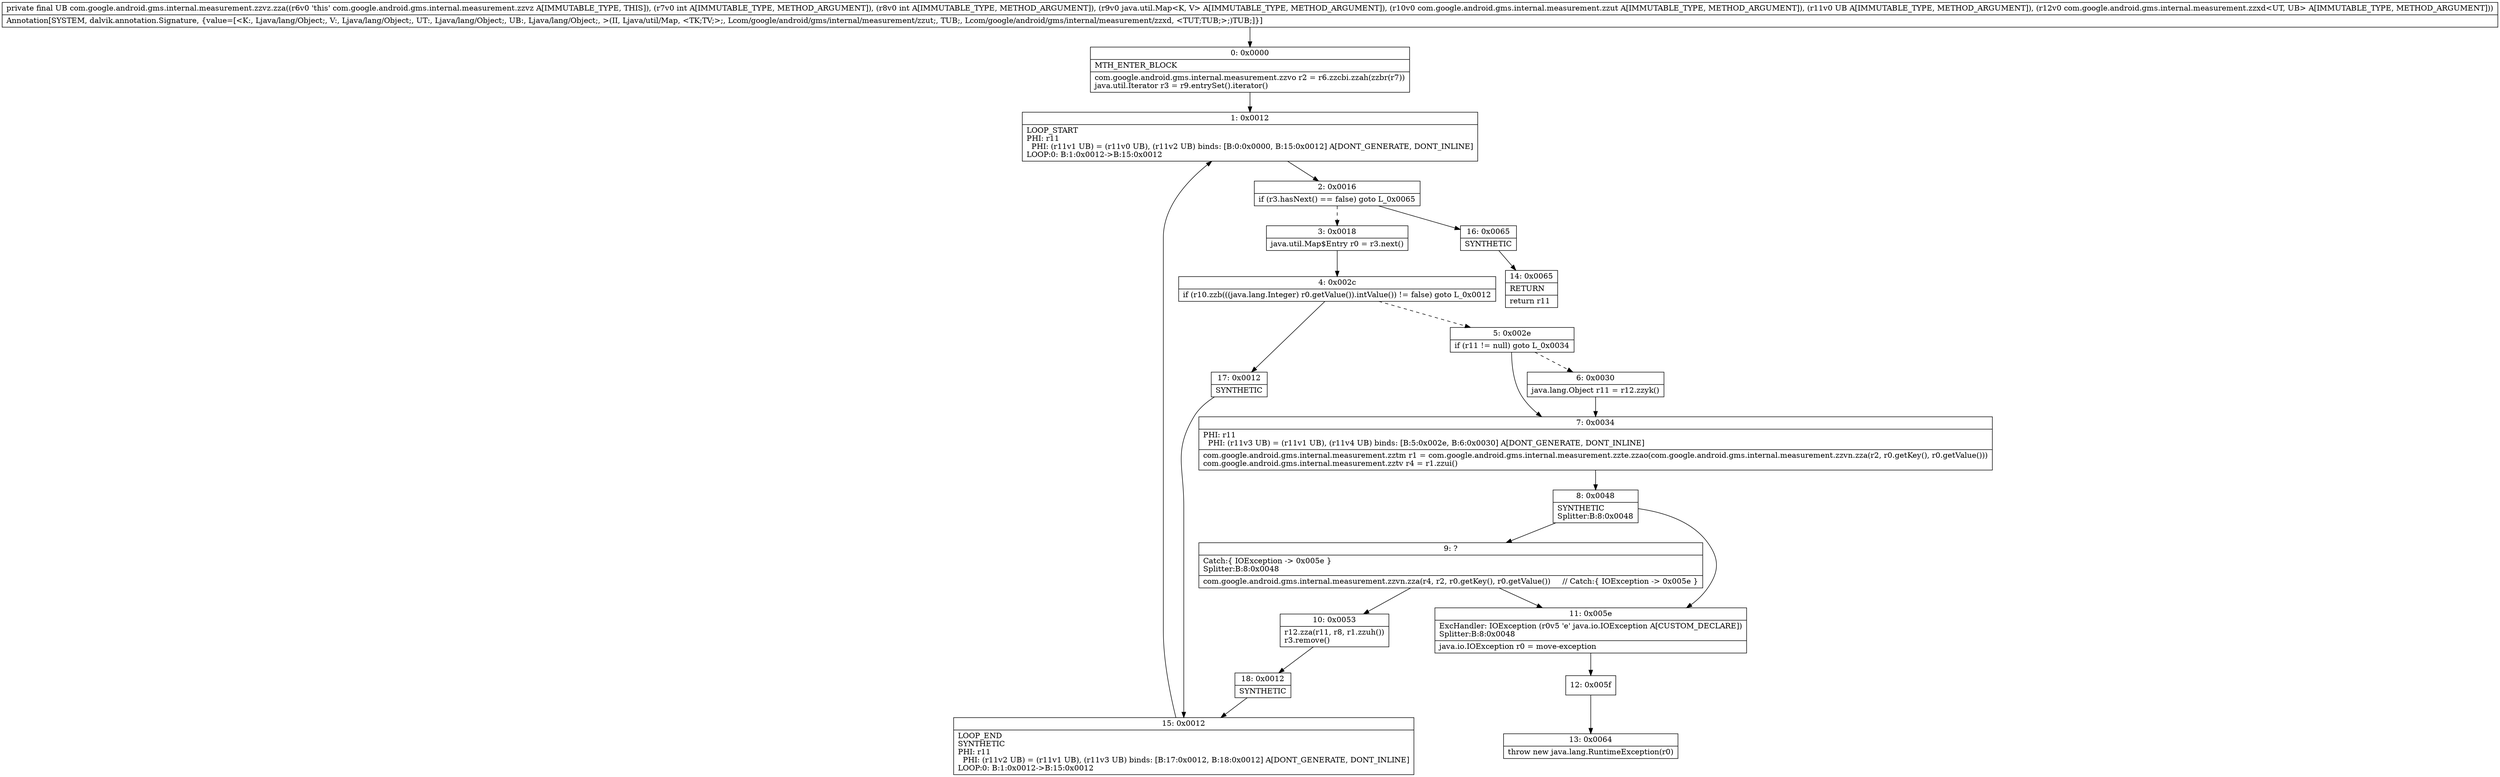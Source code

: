 digraph "CFG forcom.google.android.gms.internal.measurement.zzvz.zza(IILjava\/util\/Map;Lcom\/google\/android\/gms\/internal\/measurement\/zzut;Ljava\/lang\/Object;Lcom\/google\/android\/gms\/internal\/measurement\/zzxd;)Ljava\/lang\/Object;" {
Node_0 [shape=record,label="{0\:\ 0x0000|MTH_ENTER_BLOCK\l|com.google.android.gms.internal.measurement.zzvo r2 = r6.zzcbi.zzah(zzbr(r7))\ljava.util.Iterator r3 = r9.entrySet().iterator()\l}"];
Node_1 [shape=record,label="{1\:\ 0x0012|LOOP_START\lPHI: r11 \l  PHI: (r11v1 UB) = (r11v0 UB), (r11v2 UB) binds: [B:0:0x0000, B:15:0x0012] A[DONT_GENERATE, DONT_INLINE]\lLOOP:0: B:1:0x0012\-\>B:15:0x0012\l}"];
Node_2 [shape=record,label="{2\:\ 0x0016|if (r3.hasNext() == false) goto L_0x0065\l}"];
Node_3 [shape=record,label="{3\:\ 0x0018|java.util.Map$Entry r0 = r3.next()\l}"];
Node_4 [shape=record,label="{4\:\ 0x002c|if (r10.zzb(((java.lang.Integer) r0.getValue()).intValue()) != false) goto L_0x0012\l}"];
Node_5 [shape=record,label="{5\:\ 0x002e|if (r11 != null) goto L_0x0034\l}"];
Node_6 [shape=record,label="{6\:\ 0x0030|java.lang.Object r11 = r12.zzyk()\l}"];
Node_7 [shape=record,label="{7\:\ 0x0034|PHI: r11 \l  PHI: (r11v3 UB) = (r11v1 UB), (r11v4 UB) binds: [B:5:0x002e, B:6:0x0030] A[DONT_GENERATE, DONT_INLINE]\l|com.google.android.gms.internal.measurement.zztm r1 = com.google.android.gms.internal.measurement.zzte.zzao(com.google.android.gms.internal.measurement.zzvn.zza(r2, r0.getKey(), r0.getValue()))\lcom.google.android.gms.internal.measurement.zztv r4 = r1.zzui()\l}"];
Node_8 [shape=record,label="{8\:\ 0x0048|SYNTHETIC\lSplitter:B:8:0x0048\l}"];
Node_9 [shape=record,label="{9\:\ ?|Catch:\{ IOException \-\> 0x005e \}\lSplitter:B:8:0x0048\l|com.google.android.gms.internal.measurement.zzvn.zza(r4, r2, r0.getKey(), r0.getValue())     \/\/ Catch:\{ IOException \-\> 0x005e \}\l}"];
Node_10 [shape=record,label="{10\:\ 0x0053|r12.zza(r11, r8, r1.zzuh())\lr3.remove()\l}"];
Node_11 [shape=record,label="{11\:\ 0x005e|ExcHandler: IOException (r0v5 'e' java.io.IOException A[CUSTOM_DECLARE])\lSplitter:B:8:0x0048\l|java.io.IOException r0 = move\-exception\l}"];
Node_12 [shape=record,label="{12\:\ 0x005f}"];
Node_13 [shape=record,label="{13\:\ 0x0064|throw new java.lang.RuntimeException(r0)\l}"];
Node_14 [shape=record,label="{14\:\ 0x0065|RETURN\l|return r11\l}"];
Node_15 [shape=record,label="{15\:\ 0x0012|LOOP_END\lSYNTHETIC\lPHI: r11 \l  PHI: (r11v2 UB) = (r11v1 UB), (r11v3 UB) binds: [B:17:0x0012, B:18:0x0012] A[DONT_GENERATE, DONT_INLINE]\lLOOP:0: B:1:0x0012\-\>B:15:0x0012\l}"];
Node_16 [shape=record,label="{16\:\ 0x0065|SYNTHETIC\l}"];
Node_17 [shape=record,label="{17\:\ 0x0012|SYNTHETIC\l}"];
Node_18 [shape=record,label="{18\:\ 0x0012|SYNTHETIC\l}"];
MethodNode[shape=record,label="{private final UB com.google.android.gms.internal.measurement.zzvz.zza((r6v0 'this' com.google.android.gms.internal.measurement.zzvz A[IMMUTABLE_TYPE, THIS]), (r7v0 int A[IMMUTABLE_TYPE, METHOD_ARGUMENT]), (r8v0 int A[IMMUTABLE_TYPE, METHOD_ARGUMENT]), (r9v0 java.util.Map\<K, V\> A[IMMUTABLE_TYPE, METHOD_ARGUMENT]), (r10v0 com.google.android.gms.internal.measurement.zzut A[IMMUTABLE_TYPE, METHOD_ARGUMENT]), (r11v0 UB A[IMMUTABLE_TYPE, METHOD_ARGUMENT]), (r12v0 com.google.android.gms.internal.measurement.zzxd\<UT, UB\> A[IMMUTABLE_TYPE, METHOD_ARGUMENT]))  | Annotation[SYSTEM, dalvik.annotation.Signature, \{value=[\<K:, Ljava\/lang\/Object;, V:, Ljava\/lang\/Object;, UT:, Ljava\/lang\/Object;, UB:, Ljava\/lang\/Object;, \>(II, Ljava\/util\/Map, \<TK;TV;\>;, Lcom\/google\/android\/gms\/internal\/measurement\/zzut;, TUB;, Lcom\/google\/android\/gms\/internal\/measurement\/zzxd, \<TUT;TUB;\>;)TUB;]\}]\l}"];
MethodNode -> Node_0;
Node_0 -> Node_1;
Node_1 -> Node_2;
Node_2 -> Node_3[style=dashed];
Node_2 -> Node_16;
Node_3 -> Node_4;
Node_4 -> Node_5[style=dashed];
Node_4 -> Node_17;
Node_5 -> Node_6[style=dashed];
Node_5 -> Node_7;
Node_6 -> Node_7;
Node_7 -> Node_8;
Node_8 -> Node_9;
Node_8 -> Node_11;
Node_9 -> Node_10;
Node_9 -> Node_11;
Node_10 -> Node_18;
Node_11 -> Node_12;
Node_12 -> Node_13;
Node_15 -> Node_1;
Node_16 -> Node_14;
Node_17 -> Node_15;
Node_18 -> Node_15;
}

